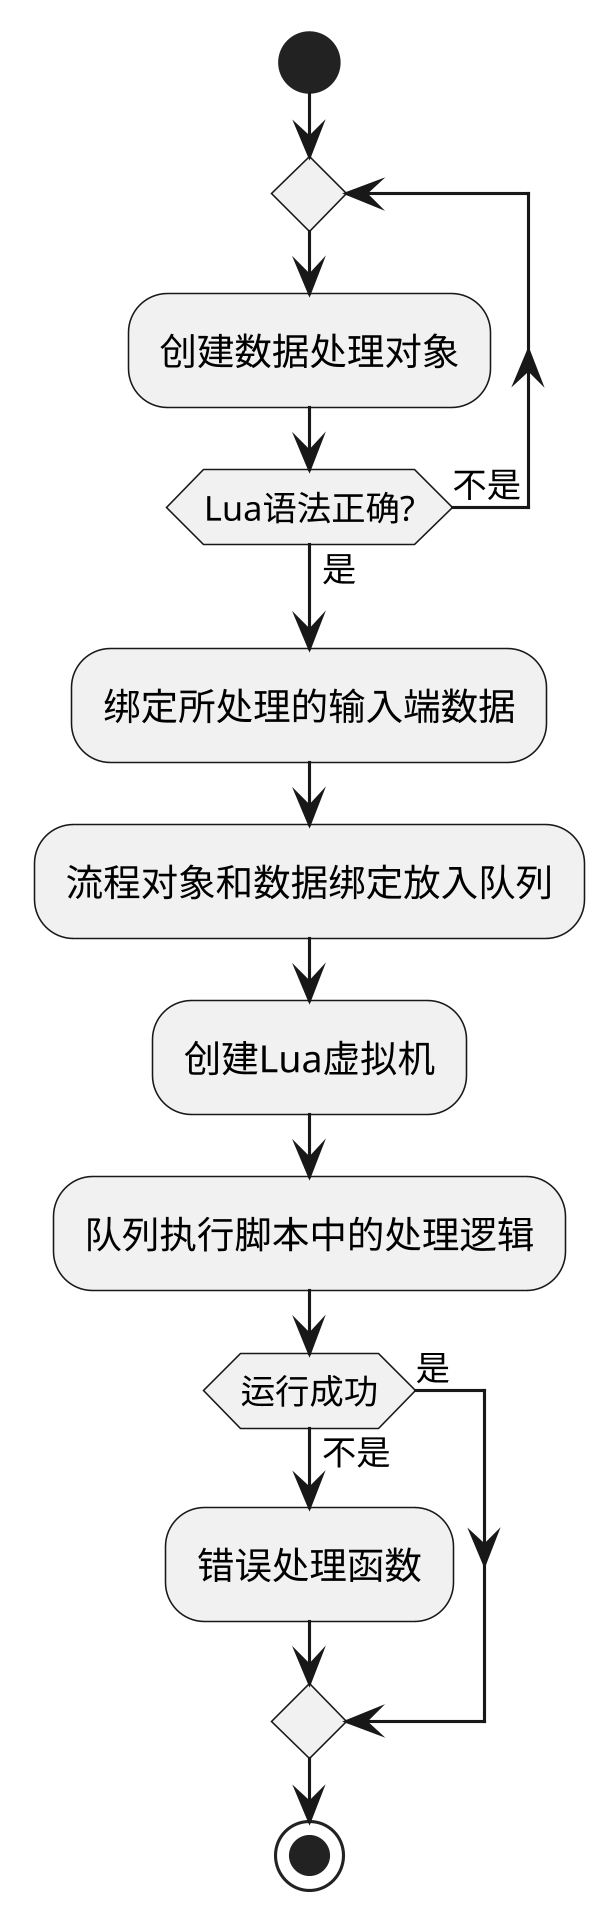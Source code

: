 @startuml
'https://plantuml.com/activity-diagram-beta
skinparam dpi 300
start
repeat
:创建数据处理对象;
repeat while (Lua语法正确?) is (不是) not (是)
:绑定所处理的输入端数据;
:流程对象和数据绑定放入队列;
:创建Lua虚拟机;
:队列执行脚本中的处理逻辑;
if(运行成功) then (是)
    else (不是)
    :错误处理函数;
endif
stop

@enduml
